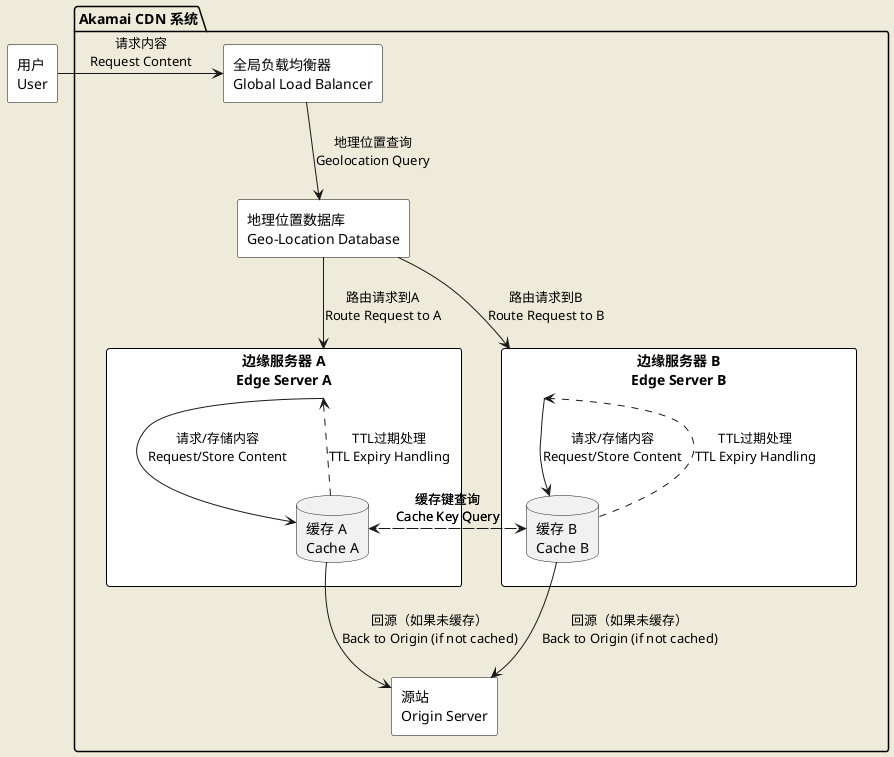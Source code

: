 @startuml
skinparam backgroundColor #EEEBDA
skinparam rectangle {
  BackgroundColor White
  BorderColor Black
  Shadowing false
}

' CDN 系统架构
package "Akamai CDN 系统" {
    rectangle "全局负载均衡器\nGlobal Load Balancer" as GLB
    rectangle "地理位置数据库\nGeo-Location Database" as GeoDB

    ' 边缘服务器和缓存
    rectangle "边缘服务器 A\nEdge Server A" as EdgeA {
        database "缓存 A\nCache A" as CacheA
    }
    rectangle "边缘服务器 B\nEdge Server B" as EdgeB {
        database "缓存 B\nCache B" as CacheB
    }
    rectangle "源站\nOrigin Server" as Origin

    ' 请求和缓存流程
    GLB --> GeoDB : "地理位置查询\nGeolocation Query"
    GeoDB -down-> EdgeA : "路由请求到A\nRoute Request to A"
    GeoDB -down-> EdgeB : "路由请求到B\nRoute Request to B"
    EdgeA --> CacheA : "请求/存储内容\nRequest/Store Content"
    EdgeB --> CacheB : "请求/存储内容\nRequest/Store Content"
    CacheA --> Origin : "回源（如果未缓存）\nBack to Origin (if not cached)"
    CacheB --> Origin : "回源（如果未缓存）\nBack to Origin (if not cached)"

    ' 缓存键和TTL处理
    CacheA ..> CacheB : "缓存键查询\nCache Key Query"
    CacheB ..> CacheA : "缓存键查询\nCache Key Query"
    CacheA ..> EdgeA : "TTL过期处理\nTTL Expiry Handling"
    CacheB ..> EdgeB : "TTL过期处理\nTTL Expiry Handling"
}

' 用户请求
rectangle "用户\nUser" as User
User -right-> GLB : "请求内容\nRequest Content"

@enduml

